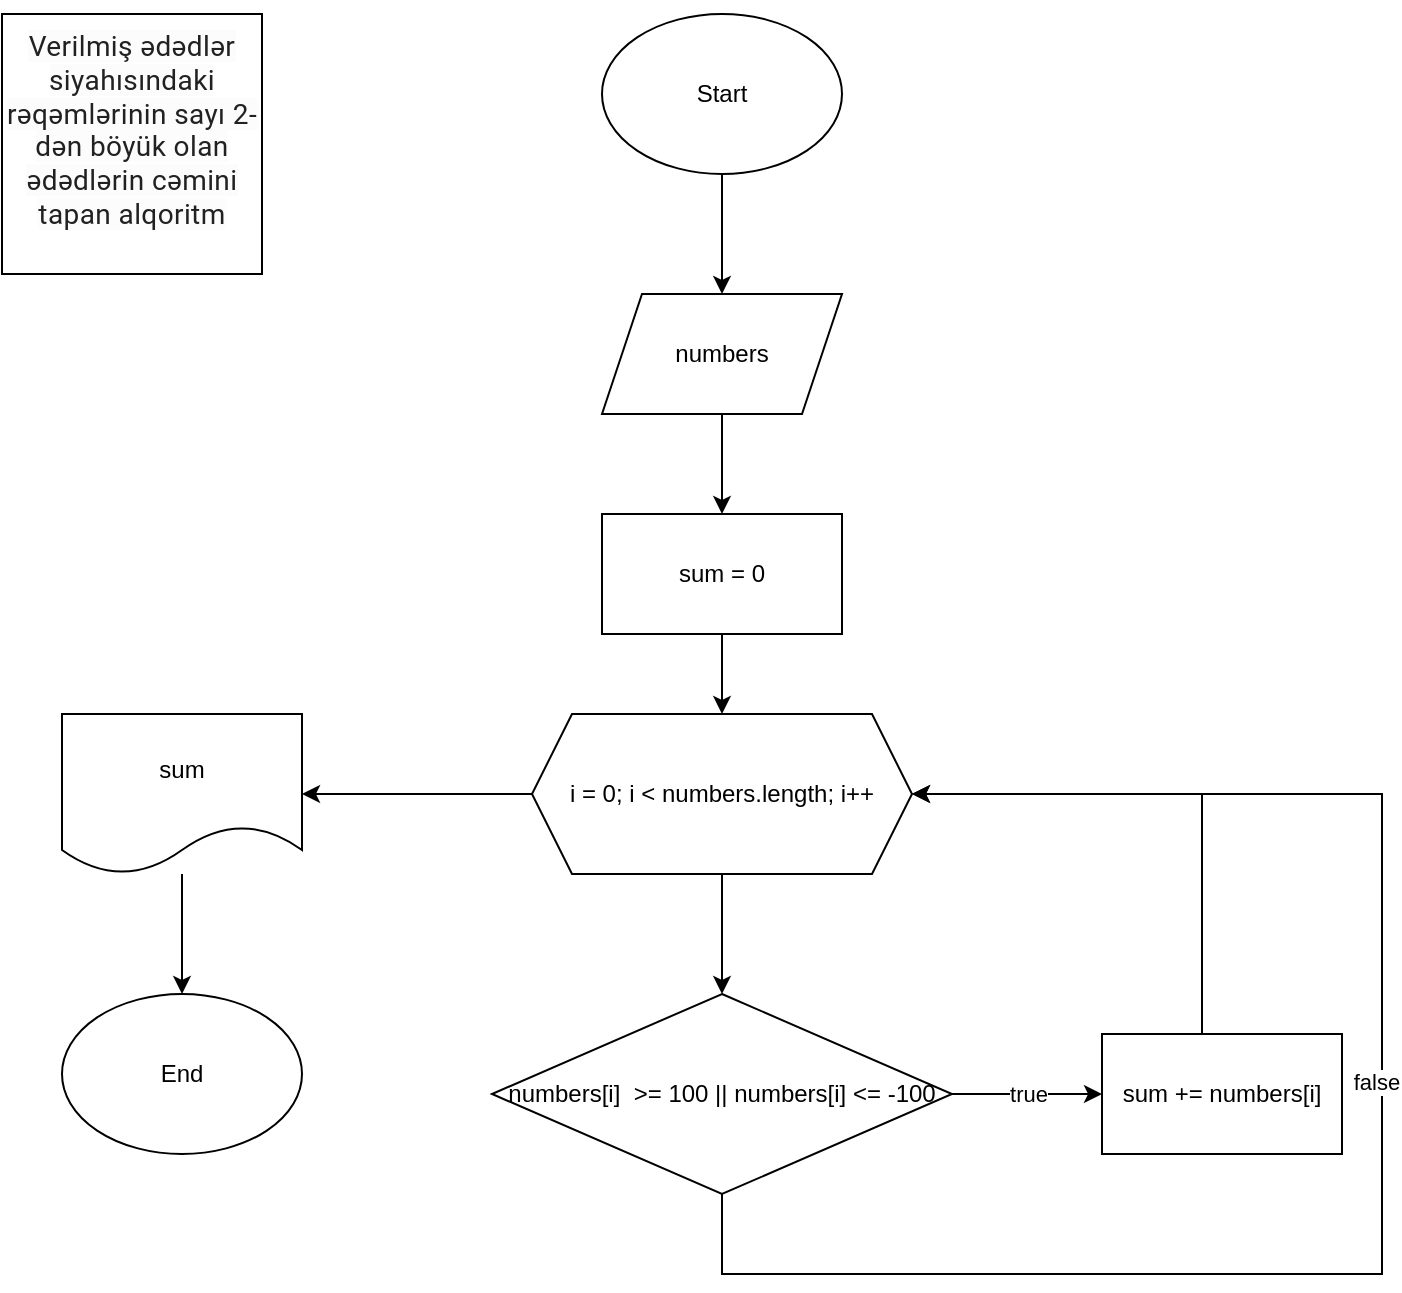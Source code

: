 <mxfile version="22.1.2" type="device">
  <diagram name="Page-1" id="nIb3ZuZ9Q_B74t0-nEf1">
    <mxGraphModel dx="1036" dy="649" grid="1" gridSize="10" guides="1" tooltips="1" connect="1" arrows="1" fold="1" page="1" pageScale="1" pageWidth="850" pageHeight="1100" math="0" shadow="0">
      <root>
        <mxCell id="0" />
        <mxCell id="1" parent="0" />
        <mxCell id="ApyhOsfdKoiyKaarVNgZ-1" value="&#xa;&lt;span style=&quot;color: rgba(0, 0, 0, 0.87); font-family: Roboto, Arial, sans-serif; font-size: 14px; font-style: normal; font-variant-ligatures: normal; font-variant-caps: normal; font-weight: 400; letter-spacing: 0.2px; orphans: 2; text-align: justify; text-indent: 0px; text-transform: none; widows: 2; word-spacing: 0px; -webkit-text-stroke-width: 0px; background-color: rgb(252, 252, 252); text-decoration-thickness: initial; text-decoration-style: initial; text-decoration-color: initial; float: none; display: inline !important;&quot;&gt;Verilmiş ədədlər siyahısındaki rəqəmlərinin sayı 2-dən böyük olan ədədlərin cəmini tapan alqoritm&lt;/span&gt;&#xa;&#xa;" style="whiteSpace=wrap;html=1;aspect=fixed;" vertex="1" parent="1">
          <mxGeometry x="80" y="40" width="130" height="130" as="geometry" />
        </mxCell>
        <mxCell id="ApyhOsfdKoiyKaarVNgZ-4" value="" style="edgeStyle=orthogonalEdgeStyle;rounded=0;orthogonalLoop=1;jettySize=auto;html=1;" edge="1" parent="1" source="ApyhOsfdKoiyKaarVNgZ-2" target="ApyhOsfdKoiyKaarVNgZ-3">
          <mxGeometry relative="1" as="geometry" />
        </mxCell>
        <mxCell id="ApyhOsfdKoiyKaarVNgZ-2" value="Start" style="ellipse;whiteSpace=wrap;html=1;" vertex="1" parent="1">
          <mxGeometry x="380" y="40" width="120" height="80" as="geometry" />
        </mxCell>
        <mxCell id="ApyhOsfdKoiyKaarVNgZ-6" value="" style="edgeStyle=orthogonalEdgeStyle;rounded=0;orthogonalLoop=1;jettySize=auto;html=1;" edge="1" parent="1" source="ApyhOsfdKoiyKaarVNgZ-3">
          <mxGeometry relative="1" as="geometry">
            <mxPoint x="440" y="290" as="targetPoint" />
          </mxGeometry>
        </mxCell>
        <mxCell id="ApyhOsfdKoiyKaarVNgZ-3" value="numbers" style="shape=parallelogram;perimeter=parallelogramPerimeter;whiteSpace=wrap;html=1;fixedSize=1;" vertex="1" parent="1">
          <mxGeometry x="380" y="180" width="120" height="60" as="geometry" />
        </mxCell>
        <mxCell id="ApyhOsfdKoiyKaarVNgZ-9" value="" style="edgeStyle=orthogonalEdgeStyle;rounded=0;orthogonalLoop=1;jettySize=auto;html=1;" edge="1" parent="1" source="ApyhOsfdKoiyKaarVNgZ-7" target="ApyhOsfdKoiyKaarVNgZ-8">
          <mxGeometry relative="1" as="geometry" />
        </mxCell>
        <mxCell id="ApyhOsfdKoiyKaarVNgZ-7" value="sum = 0" style="rounded=0;whiteSpace=wrap;html=1;" vertex="1" parent="1">
          <mxGeometry x="380" y="290" width="120" height="60" as="geometry" />
        </mxCell>
        <mxCell id="ApyhOsfdKoiyKaarVNgZ-11" value="" style="edgeStyle=orthogonalEdgeStyle;rounded=0;orthogonalLoop=1;jettySize=auto;html=1;" edge="1" parent="1" source="ApyhOsfdKoiyKaarVNgZ-8" target="ApyhOsfdKoiyKaarVNgZ-10">
          <mxGeometry relative="1" as="geometry" />
        </mxCell>
        <mxCell id="ApyhOsfdKoiyKaarVNgZ-20" value="" style="edgeStyle=orthogonalEdgeStyle;rounded=0;orthogonalLoop=1;jettySize=auto;html=1;" edge="1" parent="1" source="ApyhOsfdKoiyKaarVNgZ-8" target="ApyhOsfdKoiyKaarVNgZ-19">
          <mxGeometry relative="1" as="geometry" />
        </mxCell>
        <mxCell id="ApyhOsfdKoiyKaarVNgZ-8" value="i = 0; i &amp;lt; numbers.length; i++" style="shape=hexagon;perimeter=hexagonPerimeter2;whiteSpace=wrap;html=1;fixedSize=1;rounded=0;" vertex="1" parent="1">
          <mxGeometry x="345" y="390" width="190" height="80" as="geometry" />
        </mxCell>
        <mxCell id="ApyhOsfdKoiyKaarVNgZ-13" value="true" style="edgeStyle=orthogonalEdgeStyle;rounded=0;orthogonalLoop=1;jettySize=auto;html=1;" edge="1" parent="1" source="ApyhOsfdKoiyKaarVNgZ-10" target="ApyhOsfdKoiyKaarVNgZ-12">
          <mxGeometry relative="1" as="geometry" />
        </mxCell>
        <mxCell id="ApyhOsfdKoiyKaarVNgZ-17" style="edgeStyle=orthogonalEdgeStyle;rounded=0;orthogonalLoop=1;jettySize=auto;html=1;entryX=1;entryY=0.5;entryDx=0;entryDy=0;" edge="1" parent="1" source="ApyhOsfdKoiyKaarVNgZ-10" target="ApyhOsfdKoiyKaarVNgZ-8">
          <mxGeometry relative="1" as="geometry">
            <Array as="points">
              <mxPoint x="440" y="670" />
              <mxPoint x="770" y="670" />
              <mxPoint x="770" y="430" />
            </Array>
          </mxGeometry>
        </mxCell>
        <mxCell id="ApyhOsfdKoiyKaarVNgZ-18" value="false" style="edgeLabel;html=1;align=center;verticalAlign=middle;resizable=0;points=[];" vertex="1" connectable="0" parent="ApyhOsfdKoiyKaarVNgZ-17">
          <mxGeometry x="0.104" y="3" relative="1" as="geometry">
            <mxPoint as="offset" />
          </mxGeometry>
        </mxCell>
        <mxCell id="ApyhOsfdKoiyKaarVNgZ-10" value="numbers[i]&amp;nbsp; &amp;gt;= 100 || numbers[i] &amp;lt;= -100" style="rhombus;whiteSpace=wrap;html=1;rounded=0;" vertex="1" parent="1">
          <mxGeometry x="325" y="530" width="230" height="100" as="geometry" />
        </mxCell>
        <mxCell id="ApyhOsfdKoiyKaarVNgZ-14" style="edgeStyle=orthogonalEdgeStyle;rounded=0;orthogonalLoop=1;jettySize=auto;html=1;entryX=1;entryY=0.5;entryDx=0;entryDy=0;" edge="1" parent="1" source="ApyhOsfdKoiyKaarVNgZ-12" target="ApyhOsfdKoiyKaarVNgZ-8">
          <mxGeometry relative="1" as="geometry">
            <Array as="points">
              <mxPoint x="680" y="430" />
            </Array>
          </mxGeometry>
        </mxCell>
        <mxCell id="ApyhOsfdKoiyKaarVNgZ-12" value="sum += numbers[i]" style="whiteSpace=wrap;html=1;rounded=0;" vertex="1" parent="1">
          <mxGeometry x="630" y="550" width="120" height="60" as="geometry" />
        </mxCell>
        <mxCell id="ApyhOsfdKoiyKaarVNgZ-22" value="" style="edgeStyle=orthogonalEdgeStyle;rounded=0;orthogonalLoop=1;jettySize=auto;html=1;" edge="1" parent="1" source="ApyhOsfdKoiyKaarVNgZ-19" target="ApyhOsfdKoiyKaarVNgZ-21">
          <mxGeometry relative="1" as="geometry" />
        </mxCell>
        <mxCell id="ApyhOsfdKoiyKaarVNgZ-19" value="sum" style="shape=document;whiteSpace=wrap;html=1;boundedLbl=1;rounded=0;" vertex="1" parent="1">
          <mxGeometry x="110" y="390" width="120" height="80" as="geometry" />
        </mxCell>
        <mxCell id="ApyhOsfdKoiyKaarVNgZ-21" value="End" style="ellipse;whiteSpace=wrap;html=1;" vertex="1" parent="1">
          <mxGeometry x="110" y="530" width="120" height="80" as="geometry" />
        </mxCell>
      </root>
    </mxGraphModel>
  </diagram>
</mxfile>
